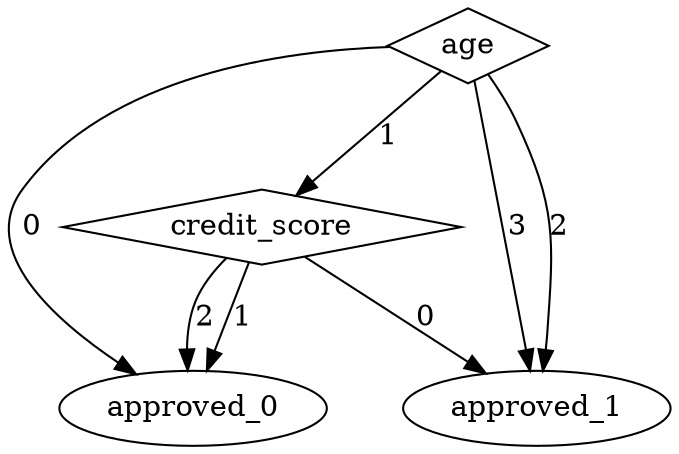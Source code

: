 digraph {
node [label=approved_0,style=""] approved_0
node [label=approved_0,style=""] approved_0
node [label=approved_1,style=""] approved_1
node [label=approved_1,style=""] approved_1
node [label=approved_1,style=""] approved_1
node [label=approved_0,style=""] approved_0
node [label=credit_score,shape="diamond",style=""] 1
node [label=age,shape="diamond",style=""] 0

1 -> approved_0 [label="2"]
1 -> approved_0 [label="1"]
1 -> approved_1 [label="0"]
0 -> approved_1 [label="3"]
0 -> approved_1 [label="2"]
0 -> 1 [label="1"]
0 -> approved_0 [label="0"]
}
